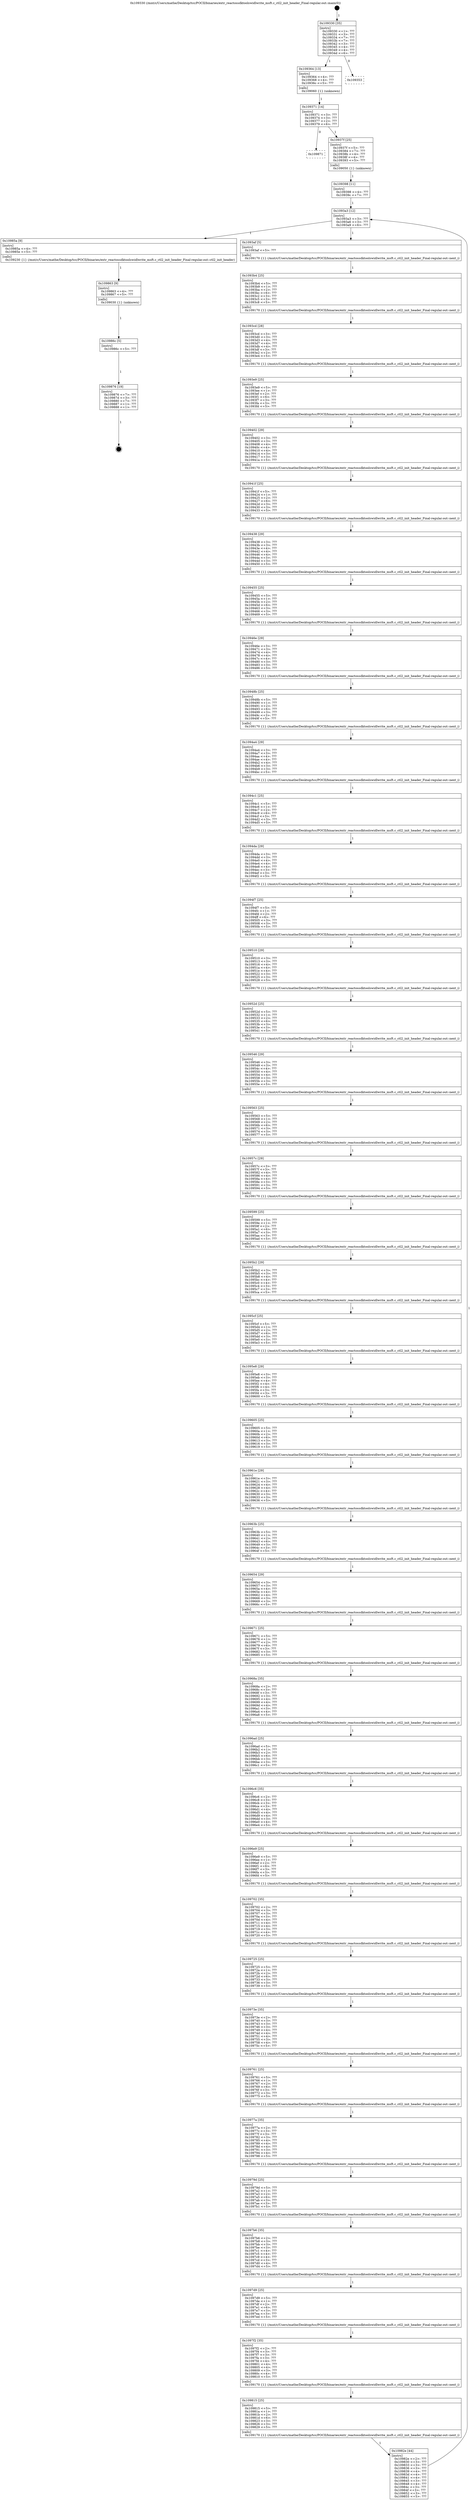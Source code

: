 digraph "0x109330" {
  label = "0x109330 (/mnt/c/Users/mathe/Desktop/tcc/POCII/binaries/extr_reactossdktoolswidlwrite_msft.c_ctl2_init_header_Final-regular.out::main(0))"
  labelloc = "t"
  node[shape=record]

  Entry [label="",width=0.3,height=0.3,shape=circle,fillcolor=black,style=filled]
  "0x109330" [label="{
     0x109330 [35]\l
     | [instrs]\l
     &nbsp;&nbsp;0x109330 \<+1\>: ???\l
     &nbsp;&nbsp;0x109331 \<+3\>: ???\l
     &nbsp;&nbsp;0x109334 \<+7\>: ???\l
     &nbsp;&nbsp;0x10933b \<+7\>: ???\l
     &nbsp;&nbsp;0x109342 \<+3\>: ???\l
     &nbsp;&nbsp;0x109345 \<+4\>: ???\l
     &nbsp;&nbsp;0x109349 \<+4\>: ???\l
     &nbsp;&nbsp;0x10934d \<+6\>: ???\l
  }"]
  "0x109364" [label="{
     0x109364 [13]\l
     | [instrs]\l
     &nbsp;&nbsp;0x109364 \<+4\>: ???\l
     &nbsp;&nbsp;0x109368 \<+4\>: ???\l
     &nbsp;&nbsp;0x10936c \<+5\>: ???\l
     | [calls]\l
     &nbsp;&nbsp;0x109060 \{1\} (unknown)\l
  }"]
  "0x109353" [label="{
     0x109353\l
  }", style=dashed]
  "0x109371" [label="{
     0x109371 [14]\l
     | [instrs]\l
     &nbsp;&nbsp;0x109371 \<+3\>: ???\l
     &nbsp;&nbsp;0x109374 \<+3\>: ???\l
     &nbsp;&nbsp;0x109377 \<+2\>: ???\l
     &nbsp;&nbsp;0x109379 \<+6\>: ???\l
  }"]
  "0x109871" [label="{
     0x109871\l
  }", style=dashed]
  "0x10937f" [label="{
     0x10937f [25]\l
     | [instrs]\l
     &nbsp;&nbsp;0x10937f \<+5\>: ???\l
     &nbsp;&nbsp;0x109384 \<+7\>: ???\l
     &nbsp;&nbsp;0x10938b \<+4\>: ???\l
     &nbsp;&nbsp;0x10938f \<+4\>: ???\l
     &nbsp;&nbsp;0x109393 \<+5\>: ???\l
     | [calls]\l
     &nbsp;&nbsp;0x109050 \{1\} (unknown)\l
  }"]
  Exit [label="",width=0.3,height=0.3,shape=circle,fillcolor=black,style=filled,peripheries=2]
  "0x1093a3" [label="{
     0x1093a3 [12]\l
     | [instrs]\l
     &nbsp;&nbsp;0x1093a3 \<+3\>: ???\l
     &nbsp;&nbsp;0x1093a6 \<+3\>: ???\l
     &nbsp;&nbsp;0x1093a9 \<+6\>: ???\l
  }"]
  "0x10985a" [label="{
     0x10985a [9]\l
     | [instrs]\l
     &nbsp;&nbsp;0x10985a \<+4\>: ???\l
     &nbsp;&nbsp;0x10985e \<+5\>: ???\l
     | [calls]\l
     &nbsp;&nbsp;0x109230 \{1\} (/mnt/c/Users/mathe/Desktop/tcc/POCII/binaries/extr_reactossdktoolswidlwrite_msft.c_ctl2_init_header_Final-regular.out::ctl2_init_header)\l
  }"]
  "0x1093af" [label="{
     0x1093af [5]\l
     | [instrs]\l
     &nbsp;&nbsp;0x1093af \<+5\>: ???\l
     | [calls]\l
     &nbsp;&nbsp;0x109170 \{1\} (/mnt/c/Users/mathe/Desktop/tcc/POCII/binaries/extr_reactossdktoolswidlwrite_msft.c_ctl2_init_header_Final-regular.out::next_i)\l
  }"]
  "0x1093b4" [label="{
     0x1093b4 [25]\l
     | [instrs]\l
     &nbsp;&nbsp;0x1093b4 \<+5\>: ???\l
     &nbsp;&nbsp;0x1093b9 \<+1\>: ???\l
     &nbsp;&nbsp;0x1093ba \<+2\>: ???\l
     &nbsp;&nbsp;0x1093bc \<+6\>: ???\l
     &nbsp;&nbsp;0x1093c2 \<+3\>: ???\l
     &nbsp;&nbsp;0x1093c5 \<+3\>: ???\l
     &nbsp;&nbsp;0x1093c8 \<+5\>: ???\l
     | [calls]\l
     &nbsp;&nbsp;0x109170 \{1\} (/mnt/c/Users/mathe/Desktop/tcc/POCII/binaries/extr_reactossdktoolswidlwrite_msft.c_ctl2_init_header_Final-regular.out::next_i)\l
  }"]
  "0x1093cd" [label="{
     0x1093cd [28]\l
     | [instrs]\l
     &nbsp;&nbsp;0x1093cd \<+3\>: ???\l
     &nbsp;&nbsp;0x1093d0 \<+3\>: ???\l
     &nbsp;&nbsp;0x1093d3 \<+4\>: ???\l
     &nbsp;&nbsp;0x1093d7 \<+4\>: ???\l
     &nbsp;&nbsp;0x1093db \<+4\>: ???\l
     &nbsp;&nbsp;0x1093df \<+3\>: ???\l
     &nbsp;&nbsp;0x1093e2 \<+2\>: ???\l
     &nbsp;&nbsp;0x1093e4 \<+5\>: ???\l
     | [calls]\l
     &nbsp;&nbsp;0x109170 \{1\} (/mnt/c/Users/mathe/Desktop/tcc/POCII/binaries/extr_reactossdktoolswidlwrite_msft.c_ctl2_init_header_Final-regular.out::next_i)\l
  }"]
  "0x1093e9" [label="{
     0x1093e9 [25]\l
     | [instrs]\l
     &nbsp;&nbsp;0x1093e9 \<+5\>: ???\l
     &nbsp;&nbsp;0x1093ee \<+1\>: ???\l
     &nbsp;&nbsp;0x1093ef \<+2\>: ???\l
     &nbsp;&nbsp;0x1093f1 \<+6\>: ???\l
     &nbsp;&nbsp;0x1093f7 \<+3\>: ???\l
     &nbsp;&nbsp;0x1093fa \<+3\>: ???\l
     &nbsp;&nbsp;0x1093fd \<+5\>: ???\l
     | [calls]\l
     &nbsp;&nbsp;0x109170 \{1\} (/mnt/c/Users/mathe/Desktop/tcc/POCII/binaries/extr_reactossdktoolswidlwrite_msft.c_ctl2_init_header_Final-regular.out::next_i)\l
  }"]
  "0x109402" [label="{
     0x109402 [29]\l
     | [instrs]\l
     &nbsp;&nbsp;0x109402 \<+3\>: ???\l
     &nbsp;&nbsp;0x109405 \<+3\>: ???\l
     &nbsp;&nbsp;0x109408 \<+4\>: ???\l
     &nbsp;&nbsp;0x10940c \<+4\>: ???\l
     &nbsp;&nbsp;0x109410 \<+4\>: ???\l
     &nbsp;&nbsp;0x109414 \<+3\>: ???\l
     &nbsp;&nbsp;0x109417 \<+3\>: ???\l
     &nbsp;&nbsp;0x10941a \<+5\>: ???\l
     | [calls]\l
     &nbsp;&nbsp;0x109170 \{1\} (/mnt/c/Users/mathe/Desktop/tcc/POCII/binaries/extr_reactossdktoolswidlwrite_msft.c_ctl2_init_header_Final-regular.out::next_i)\l
  }"]
  "0x10941f" [label="{
     0x10941f [25]\l
     | [instrs]\l
     &nbsp;&nbsp;0x10941f \<+5\>: ???\l
     &nbsp;&nbsp;0x109424 \<+1\>: ???\l
     &nbsp;&nbsp;0x109425 \<+2\>: ???\l
     &nbsp;&nbsp;0x109427 \<+6\>: ???\l
     &nbsp;&nbsp;0x10942d \<+3\>: ???\l
     &nbsp;&nbsp;0x109430 \<+3\>: ???\l
     &nbsp;&nbsp;0x109433 \<+5\>: ???\l
     | [calls]\l
     &nbsp;&nbsp;0x109170 \{1\} (/mnt/c/Users/mathe/Desktop/tcc/POCII/binaries/extr_reactossdktoolswidlwrite_msft.c_ctl2_init_header_Final-regular.out::next_i)\l
  }"]
  "0x109438" [label="{
     0x109438 [29]\l
     | [instrs]\l
     &nbsp;&nbsp;0x109438 \<+3\>: ???\l
     &nbsp;&nbsp;0x10943b \<+3\>: ???\l
     &nbsp;&nbsp;0x10943e \<+4\>: ???\l
     &nbsp;&nbsp;0x109442 \<+4\>: ???\l
     &nbsp;&nbsp;0x109446 \<+4\>: ???\l
     &nbsp;&nbsp;0x10944a \<+3\>: ???\l
     &nbsp;&nbsp;0x10944d \<+3\>: ???\l
     &nbsp;&nbsp;0x109450 \<+5\>: ???\l
     | [calls]\l
     &nbsp;&nbsp;0x109170 \{1\} (/mnt/c/Users/mathe/Desktop/tcc/POCII/binaries/extr_reactossdktoolswidlwrite_msft.c_ctl2_init_header_Final-regular.out::next_i)\l
  }"]
  "0x109455" [label="{
     0x109455 [25]\l
     | [instrs]\l
     &nbsp;&nbsp;0x109455 \<+5\>: ???\l
     &nbsp;&nbsp;0x10945a \<+1\>: ???\l
     &nbsp;&nbsp;0x10945b \<+2\>: ???\l
     &nbsp;&nbsp;0x10945d \<+6\>: ???\l
     &nbsp;&nbsp;0x109463 \<+3\>: ???\l
     &nbsp;&nbsp;0x109466 \<+3\>: ???\l
     &nbsp;&nbsp;0x109469 \<+5\>: ???\l
     | [calls]\l
     &nbsp;&nbsp;0x109170 \{1\} (/mnt/c/Users/mathe/Desktop/tcc/POCII/binaries/extr_reactossdktoolswidlwrite_msft.c_ctl2_init_header_Final-regular.out::next_i)\l
  }"]
  "0x10946e" [label="{
     0x10946e [29]\l
     | [instrs]\l
     &nbsp;&nbsp;0x10946e \<+3\>: ???\l
     &nbsp;&nbsp;0x109471 \<+3\>: ???\l
     &nbsp;&nbsp;0x109474 \<+4\>: ???\l
     &nbsp;&nbsp;0x109478 \<+4\>: ???\l
     &nbsp;&nbsp;0x10947c \<+4\>: ???\l
     &nbsp;&nbsp;0x109480 \<+3\>: ???\l
     &nbsp;&nbsp;0x109483 \<+3\>: ???\l
     &nbsp;&nbsp;0x109486 \<+5\>: ???\l
     | [calls]\l
     &nbsp;&nbsp;0x109170 \{1\} (/mnt/c/Users/mathe/Desktop/tcc/POCII/binaries/extr_reactossdktoolswidlwrite_msft.c_ctl2_init_header_Final-regular.out::next_i)\l
  }"]
  "0x10948b" [label="{
     0x10948b [25]\l
     | [instrs]\l
     &nbsp;&nbsp;0x10948b \<+5\>: ???\l
     &nbsp;&nbsp;0x109490 \<+1\>: ???\l
     &nbsp;&nbsp;0x109491 \<+2\>: ???\l
     &nbsp;&nbsp;0x109493 \<+6\>: ???\l
     &nbsp;&nbsp;0x109499 \<+3\>: ???\l
     &nbsp;&nbsp;0x10949c \<+3\>: ???\l
     &nbsp;&nbsp;0x10949f \<+5\>: ???\l
     | [calls]\l
     &nbsp;&nbsp;0x109170 \{1\} (/mnt/c/Users/mathe/Desktop/tcc/POCII/binaries/extr_reactossdktoolswidlwrite_msft.c_ctl2_init_header_Final-regular.out::next_i)\l
  }"]
  "0x1094a4" [label="{
     0x1094a4 [29]\l
     | [instrs]\l
     &nbsp;&nbsp;0x1094a4 \<+3\>: ???\l
     &nbsp;&nbsp;0x1094a7 \<+3\>: ???\l
     &nbsp;&nbsp;0x1094aa \<+4\>: ???\l
     &nbsp;&nbsp;0x1094ae \<+4\>: ???\l
     &nbsp;&nbsp;0x1094b2 \<+4\>: ???\l
     &nbsp;&nbsp;0x1094b6 \<+3\>: ???\l
     &nbsp;&nbsp;0x1094b9 \<+3\>: ???\l
     &nbsp;&nbsp;0x1094bc \<+5\>: ???\l
     | [calls]\l
     &nbsp;&nbsp;0x109170 \{1\} (/mnt/c/Users/mathe/Desktop/tcc/POCII/binaries/extr_reactossdktoolswidlwrite_msft.c_ctl2_init_header_Final-regular.out::next_i)\l
  }"]
  "0x1094c1" [label="{
     0x1094c1 [25]\l
     | [instrs]\l
     &nbsp;&nbsp;0x1094c1 \<+5\>: ???\l
     &nbsp;&nbsp;0x1094c6 \<+1\>: ???\l
     &nbsp;&nbsp;0x1094c7 \<+2\>: ???\l
     &nbsp;&nbsp;0x1094c9 \<+6\>: ???\l
     &nbsp;&nbsp;0x1094cf \<+3\>: ???\l
     &nbsp;&nbsp;0x1094d2 \<+3\>: ???\l
     &nbsp;&nbsp;0x1094d5 \<+5\>: ???\l
     | [calls]\l
     &nbsp;&nbsp;0x109170 \{1\} (/mnt/c/Users/mathe/Desktop/tcc/POCII/binaries/extr_reactossdktoolswidlwrite_msft.c_ctl2_init_header_Final-regular.out::next_i)\l
  }"]
  "0x1094da" [label="{
     0x1094da [29]\l
     | [instrs]\l
     &nbsp;&nbsp;0x1094da \<+3\>: ???\l
     &nbsp;&nbsp;0x1094dd \<+3\>: ???\l
     &nbsp;&nbsp;0x1094e0 \<+4\>: ???\l
     &nbsp;&nbsp;0x1094e4 \<+4\>: ???\l
     &nbsp;&nbsp;0x1094e8 \<+4\>: ???\l
     &nbsp;&nbsp;0x1094ec \<+3\>: ???\l
     &nbsp;&nbsp;0x1094ef \<+3\>: ???\l
     &nbsp;&nbsp;0x1094f2 \<+5\>: ???\l
     | [calls]\l
     &nbsp;&nbsp;0x109170 \{1\} (/mnt/c/Users/mathe/Desktop/tcc/POCII/binaries/extr_reactossdktoolswidlwrite_msft.c_ctl2_init_header_Final-regular.out::next_i)\l
  }"]
  "0x1094f7" [label="{
     0x1094f7 [25]\l
     | [instrs]\l
     &nbsp;&nbsp;0x1094f7 \<+5\>: ???\l
     &nbsp;&nbsp;0x1094fc \<+1\>: ???\l
     &nbsp;&nbsp;0x1094fd \<+2\>: ???\l
     &nbsp;&nbsp;0x1094ff \<+6\>: ???\l
     &nbsp;&nbsp;0x109505 \<+3\>: ???\l
     &nbsp;&nbsp;0x109508 \<+3\>: ???\l
     &nbsp;&nbsp;0x10950b \<+5\>: ???\l
     | [calls]\l
     &nbsp;&nbsp;0x109170 \{1\} (/mnt/c/Users/mathe/Desktop/tcc/POCII/binaries/extr_reactossdktoolswidlwrite_msft.c_ctl2_init_header_Final-regular.out::next_i)\l
  }"]
  "0x109510" [label="{
     0x109510 [29]\l
     | [instrs]\l
     &nbsp;&nbsp;0x109510 \<+3\>: ???\l
     &nbsp;&nbsp;0x109513 \<+3\>: ???\l
     &nbsp;&nbsp;0x109516 \<+4\>: ???\l
     &nbsp;&nbsp;0x10951a \<+4\>: ???\l
     &nbsp;&nbsp;0x10951e \<+4\>: ???\l
     &nbsp;&nbsp;0x109522 \<+3\>: ???\l
     &nbsp;&nbsp;0x109525 \<+3\>: ???\l
     &nbsp;&nbsp;0x109528 \<+5\>: ???\l
     | [calls]\l
     &nbsp;&nbsp;0x109170 \{1\} (/mnt/c/Users/mathe/Desktop/tcc/POCII/binaries/extr_reactossdktoolswidlwrite_msft.c_ctl2_init_header_Final-regular.out::next_i)\l
  }"]
  "0x10952d" [label="{
     0x10952d [25]\l
     | [instrs]\l
     &nbsp;&nbsp;0x10952d \<+5\>: ???\l
     &nbsp;&nbsp;0x109532 \<+1\>: ???\l
     &nbsp;&nbsp;0x109533 \<+2\>: ???\l
     &nbsp;&nbsp;0x109535 \<+6\>: ???\l
     &nbsp;&nbsp;0x10953b \<+3\>: ???\l
     &nbsp;&nbsp;0x10953e \<+3\>: ???\l
     &nbsp;&nbsp;0x109541 \<+5\>: ???\l
     | [calls]\l
     &nbsp;&nbsp;0x109170 \{1\} (/mnt/c/Users/mathe/Desktop/tcc/POCII/binaries/extr_reactossdktoolswidlwrite_msft.c_ctl2_init_header_Final-regular.out::next_i)\l
  }"]
  "0x109546" [label="{
     0x109546 [29]\l
     | [instrs]\l
     &nbsp;&nbsp;0x109546 \<+3\>: ???\l
     &nbsp;&nbsp;0x109549 \<+3\>: ???\l
     &nbsp;&nbsp;0x10954c \<+4\>: ???\l
     &nbsp;&nbsp;0x109550 \<+4\>: ???\l
     &nbsp;&nbsp;0x109554 \<+4\>: ???\l
     &nbsp;&nbsp;0x109558 \<+3\>: ???\l
     &nbsp;&nbsp;0x10955b \<+3\>: ???\l
     &nbsp;&nbsp;0x10955e \<+5\>: ???\l
     | [calls]\l
     &nbsp;&nbsp;0x109170 \{1\} (/mnt/c/Users/mathe/Desktop/tcc/POCII/binaries/extr_reactossdktoolswidlwrite_msft.c_ctl2_init_header_Final-regular.out::next_i)\l
  }"]
  "0x109563" [label="{
     0x109563 [25]\l
     | [instrs]\l
     &nbsp;&nbsp;0x109563 \<+5\>: ???\l
     &nbsp;&nbsp;0x109568 \<+1\>: ???\l
     &nbsp;&nbsp;0x109569 \<+2\>: ???\l
     &nbsp;&nbsp;0x10956b \<+6\>: ???\l
     &nbsp;&nbsp;0x109571 \<+3\>: ???\l
     &nbsp;&nbsp;0x109574 \<+3\>: ???\l
     &nbsp;&nbsp;0x109577 \<+5\>: ???\l
     | [calls]\l
     &nbsp;&nbsp;0x109170 \{1\} (/mnt/c/Users/mathe/Desktop/tcc/POCII/binaries/extr_reactossdktoolswidlwrite_msft.c_ctl2_init_header_Final-regular.out::next_i)\l
  }"]
  "0x10957c" [label="{
     0x10957c [29]\l
     | [instrs]\l
     &nbsp;&nbsp;0x10957c \<+3\>: ???\l
     &nbsp;&nbsp;0x10957f \<+3\>: ???\l
     &nbsp;&nbsp;0x109582 \<+4\>: ???\l
     &nbsp;&nbsp;0x109586 \<+4\>: ???\l
     &nbsp;&nbsp;0x10958a \<+4\>: ???\l
     &nbsp;&nbsp;0x10958e \<+3\>: ???\l
     &nbsp;&nbsp;0x109591 \<+3\>: ???\l
     &nbsp;&nbsp;0x109594 \<+5\>: ???\l
     | [calls]\l
     &nbsp;&nbsp;0x109170 \{1\} (/mnt/c/Users/mathe/Desktop/tcc/POCII/binaries/extr_reactossdktoolswidlwrite_msft.c_ctl2_init_header_Final-regular.out::next_i)\l
  }"]
  "0x109599" [label="{
     0x109599 [25]\l
     | [instrs]\l
     &nbsp;&nbsp;0x109599 \<+5\>: ???\l
     &nbsp;&nbsp;0x10959e \<+1\>: ???\l
     &nbsp;&nbsp;0x10959f \<+2\>: ???\l
     &nbsp;&nbsp;0x1095a1 \<+6\>: ???\l
     &nbsp;&nbsp;0x1095a7 \<+3\>: ???\l
     &nbsp;&nbsp;0x1095aa \<+3\>: ???\l
     &nbsp;&nbsp;0x1095ad \<+5\>: ???\l
     | [calls]\l
     &nbsp;&nbsp;0x109170 \{1\} (/mnt/c/Users/mathe/Desktop/tcc/POCII/binaries/extr_reactossdktoolswidlwrite_msft.c_ctl2_init_header_Final-regular.out::next_i)\l
  }"]
  "0x1095b2" [label="{
     0x1095b2 [29]\l
     | [instrs]\l
     &nbsp;&nbsp;0x1095b2 \<+3\>: ???\l
     &nbsp;&nbsp;0x1095b5 \<+3\>: ???\l
     &nbsp;&nbsp;0x1095b8 \<+4\>: ???\l
     &nbsp;&nbsp;0x1095bc \<+4\>: ???\l
     &nbsp;&nbsp;0x1095c0 \<+4\>: ???\l
     &nbsp;&nbsp;0x1095c4 \<+3\>: ???\l
     &nbsp;&nbsp;0x1095c7 \<+3\>: ???\l
     &nbsp;&nbsp;0x1095ca \<+5\>: ???\l
     | [calls]\l
     &nbsp;&nbsp;0x109170 \{1\} (/mnt/c/Users/mathe/Desktop/tcc/POCII/binaries/extr_reactossdktoolswidlwrite_msft.c_ctl2_init_header_Final-regular.out::next_i)\l
  }"]
  "0x1095cf" [label="{
     0x1095cf [25]\l
     | [instrs]\l
     &nbsp;&nbsp;0x1095cf \<+5\>: ???\l
     &nbsp;&nbsp;0x1095d4 \<+1\>: ???\l
     &nbsp;&nbsp;0x1095d5 \<+2\>: ???\l
     &nbsp;&nbsp;0x1095d7 \<+6\>: ???\l
     &nbsp;&nbsp;0x1095dd \<+3\>: ???\l
     &nbsp;&nbsp;0x1095e0 \<+3\>: ???\l
     &nbsp;&nbsp;0x1095e3 \<+5\>: ???\l
     | [calls]\l
     &nbsp;&nbsp;0x109170 \{1\} (/mnt/c/Users/mathe/Desktop/tcc/POCII/binaries/extr_reactossdktoolswidlwrite_msft.c_ctl2_init_header_Final-regular.out::next_i)\l
  }"]
  "0x1095e8" [label="{
     0x1095e8 [29]\l
     | [instrs]\l
     &nbsp;&nbsp;0x1095e8 \<+3\>: ???\l
     &nbsp;&nbsp;0x1095eb \<+3\>: ???\l
     &nbsp;&nbsp;0x1095ee \<+4\>: ???\l
     &nbsp;&nbsp;0x1095f2 \<+4\>: ???\l
     &nbsp;&nbsp;0x1095f6 \<+4\>: ???\l
     &nbsp;&nbsp;0x1095fa \<+3\>: ???\l
     &nbsp;&nbsp;0x1095fd \<+3\>: ???\l
     &nbsp;&nbsp;0x109600 \<+5\>: ???\l
     | [calls]\l
     &nbsp;&nbsp;0x109170 \{1\} (/mnt/c/Users/mathe/Desktop/tcc/POCII/binaries/extr_reactossdktoolswidlwrite_msft.c_ctl2_init_header_Final-regular.out::next_i)\l
  }"]
  "0x109605" [label="{
     0x109605 [25]\l
     | [instrs]\l
     &nbsp;&nbsp;0x109605 \<+5\>: ???\l
     &nbsp;&nbsp;0x10960a \<+1\>: ???\l
     &nbsp;&nbsp;0x10960b \<+2\>: ???\l
     &nbsp;&nbsp;0x10960d \<+6\>: ???\l
     &nbsp;&nbsp;0x109613 \<+3\>: ???\l
     &nbsp;&nbsp;0x109616 \<+3\>: ???\l
     &nbsp;&nbsp;0x109619 \<+5\>: ???\l
     | [calls]\l
     &nbsp;&nbsp;0x109170 \{1\} (/mnt/c/Users/mathe/Desktop/tcc/POCII/binaries/extr_reactossdktoolswidlwrite_msft.c_ctl2_init_header_Final-regular.out::next_i)\l
  }"]
  "0x10961e" [label="{
     0x10961e [29]\l
     | [instrs]\l
     &nbsp;&nbsp;0x10961e \<+3\>: ???\l
     &nbsp;&nbsp;0x109621 \<+3\>: ???\l
     &nbsp;&nbsp;0x109624 \<+4\>: ???\l
     &nbsp;&nbsp;0x109628 \<+4\>: ???\l
     &nbsp;&nbsp;0x10962c \<+4\>: ???\l
     &nbsp;&nbsp;0x109630 \<+3\>: ???\l
     &nbsp;&nbsp;0x109633 \<+3\>: ???\l
     &nbsp;&nbsp;0x109636 \<+5\>: ???\l
     | [calls]\l
     &nbsp;&nbsp;0x109170 \{1\} (/mnt/c/Users/mathe/Desktop/tcc/POCII/binaries/extr_reactossdktoolswidlwrite_msft.c_ctl2_init_header_Final-regular.out::next_i)\l
  }"]
  "0x10963b" [label="{
     0x10963b [25]\l
     | [instrs]\l
     &nbsp;&nbsp;0x10963b \<+5\>: ???\l
     &nbsp;&nbsp;0x109640 \<+1\>: ???\l
     &nbsp;&nbsp;0x109641 \<+2\>: ???\l
     &nbsp;&nbsp;0x109643 \<+6\>: ???\l
     &nbsp;&nbsp;0x109649 \<+3\>: ???\l
     &nbsp;&nbsp;0x10964c \<+3\>: ???\l
     &nbsp;&nbsp;0x10964f \<+5\>: ???\l
     | [calls]\l
     &nbsp;&nbsp;0x109170 \{1\} (/mnt/c/Users/mathe/Desktop/tcc/POCII/binaries/extr_reactossdktoolswidlwrite_msft.c_ctl2_init_header_Final-regular.out::next_i)\l
  }"]
  "0x109654" [label="{
     0x109654 [29]\l
     | [instrs]\l
     &nbsp;&nbsp;0x109654 \<+3\>: ???\l
     &nbsp;&nbsp;0x109657 \<+3\>: ???\l
     &nbsp;&nbsp;0x10965a \<+4\>: ???\l
     &nbsp;&nbsp;0x10965e \<+4\>: ???\l
     &nbsp;&nbsp;0x109662 \<+4\>: ???\l
     &nbsp;&nbsp;0x109666 \<+3\>: ???\l
     &nbsp;&nbsp;0x109669 \<+3\>: ???\l
     &nbsp;&nbsp;0x10966c \<+5\>: ???\l
     | [calls]\l
     &nbsp;&nbsp;0x109170 \{1\} (/mnt/c/Users/mathe/Desktop/tcc/POCII/binaries/extr_reactossdktoolswidlwrite_msft.c_ctl2_init_header_Final-regular.out::next_i)\l
  }"]
  "0x109671" [label="{
     0x109671 [25]\l
     | [instrs]\l
     &nbsp;&nbsp;0x109671 \<+5\>: ???\l
     &nbsp;&nbsp;0x109676 \<+1\>: ???\l
     &nbsp;&nbsp;0x109677 \<+2\>: ???\l
     &nbsp;&nbsp;0x109679 \<+6\>: ???\l
     &nbsp;&nbsp;0x10967f \<+3\>: ???\l
     &nbsp;&nbsp;0x109682 \<+3\>: ???\l
     &nbsp;&nbsp;0x109685 \<+5\>: ???\l
     | [calls]\l
     &nbsp;&nbsp;0x109170 \{1\} (/mnt/c/Users/mathe/Desktop/tcc/POCII/binaries/extr_reactossdktoolswidlwrite_msft.c_ctl2_init_header_Final-regular.out::next_i)\l
  }"]
  "0x10968a" [label="{
     0x10968a [35]\l
     | [instrs]\l
     &nbsp;&nbsp;0x10968a \<+2\>: ???\l
     &nbsp;&nbsp;0x10968c \<+3\>: ???\l
     &nbsp;&nbsp;0x10968f \<+3\>: ???\l
     &nbsp;&nbsp;0x109692 \<+3\>: ???\l
     &nbsp;&nbsp;0x109695 \<+4\>: ???\l
     &nbsp;&nbsp;0x109699 \<+4\>: ???\l
     &nbsp;&nbsp;0x10969d \<+4\>: ???\l
     &nbsp;&nbsp;0x1096a1 \<+3\>: ???\l
     &nbsp;&nbsp;0x1096a4 \<+4\>: ???\l
     &nbsp;&nbsp;0x1096a8 \<+5\>: ???\l
     | [calls]\l
     &nbsp;&nbsp;0x109170 \{1\} (/mnt/c/Users/mathe/Desktop/tcc/POCII/binaries/extr_reactossdktoolswidlwrite_msft.c_ctl2_init_header_Final-regular.out::next_i)\l
  }"]
  "0x1096ad" [label="{
     0x1096ad [25]\l
     | [instrs]\l
     &nbsp;&nbsp;0x1096ad \<+5\>: ???\l
     &nbsp;&nbsp;0x1096b2 \<+1\>: ???\l
     &nbsp;&nbsp;0x1096b3 \<+2\>: ???\l
     &nbsp;&nbsp;0x1096b5 \<+6\>: ???\l
     &nbsp;&nbsp;0x1096bb \<+3\>: ???\l
     &nbsp;&nbsp;0x1096be \<+3\>: ???\l
     &nbsp;&nbsp;0x1096c1 \<+5\>: ???\l
     | [calls]\l
     &nbsp;&nbsp;0x109170 \{1\} (/mnt/c/Users/mathe/Desktop/tcc/POCII/binaries/extr_reactossdktoolswidlwrite_msft.c_ctl2_init_header_Final-regular.out::next_i)\l
  }"]
  "0x1096c6" [label="{
     0x1096c6 [35]\l
     | [instrs]\l
     &nbsp;&nbsp;0x1096c6 \<+2\>: ???\l
     &nbsp;&nbsp;0x1096c8 \<+3\>: ???\l
     &nbsp;&nbsp;0x1096cb \<+3\>: ???\l
     &nbsp;&nbsp;0x1096ce \<+3\>: ???\l
     &nbsp;&nbsp;0x1096d1 \<+4\>: ???\l
     &nbsp;&nbsp;0x1096d5 \<+4\>: ???\l
     &nbsp;&nbsp;0x1096d9 \<+4\>: ???\l
     &nbsp;&nbsp;0x1096dd \<+3\>: ???\l
     &nbsp;&nbsp;0x1096e0 \<+4\>: ???\l
     &nbsp;&nbsp;0x1096e4 \<+5\>: ???\l
     | [calls]\l
     &nbsp;&nbsp;0x109170 \{1\} (/mnt/c/Users/mathe/Desktop/tcc/POCII/binaries/extr_reactossdktoolswidlwrite_msft.c_ctl2_init_header_Final-regular.out::next_i)\l
  }"]
  "0x1096e9" [label="{
     0x1096e9 [25]\l
     | [instrs]\l
     &nbsp;&nbsp;0x1096e9 \<+5\>: ???\l
     &nbsp;&nbsp;0x1096ee \<+1\>: ???\l
     &nbsp;&nbsp;0x1096ef \<+2\>: ???\l
     &nbsp;&nbsp;0x1096f1 \<+6\>: ???\l
     &nbsp;&nbsp;0x1096f7 \<+3\>: ???\l
     &nbsp;&nbsp;0x1096fa \<+3\>: ???\l
     &nbsp;&nbsp;0x1096fd \<+5\>: ???\l
     | [calls]\l
     &nbsp;&nbsp;0x109170 \{1\} (/mnt/c/Users/mathe/Desktop/tcc/POCII/binaries/extr_reactossdktoolswidlwrite_msft.c_ctl2_init_header_Final-regular.out::next_i)\l
  }"]
  "0x109702" [label="{
     0x109702 [35]\l
     | [instrs]\l
     &nbsp;&nbsp;0x109702 \<+2\>: ???\l
     &nbsp;&nbsp;0x109704 \<+3\>: ???\l
     &nbsp;&nbsp;0x109707 \<+3\>: ???\l
     &nbsp;&nbsp;0x10970a \<+3\>: ???\l
     &nbsp;&nbsp;0x10970d \<+4\>: ???\l
     &nbsp;&nbsp;0x109711 \<+4\>: ???\l
     &nbsp;&nbsp;0x109715 \<+4\>: ???\l
     &nbsp;&nbsp;0x109719 \<+3\>: ???\l
     &nbsp;&nbsp;0x10971c \<+4\>: ???\l
     &nbsp;&nbsp;0x109720 \<+5\>: ???\l
     | [calls]\l
     &nbsp;&nbsp;0x109170 \{1\} (/mnt/c/Users/mathe/Desktop/tcc/POCII/binaries/extr_reactossdktoolswidlwrite_msft.c_ctl2_init_header_Final-regular.out::next_i)\l
  }"]
  "0x109725" [label="{
     0x109725 [25]\l
     | [instrs]\l
     &nbsp;&nbsp;0x109725 \<+5\>: ???\l
     &nbsp;&nbsp;0x10972a \<+1\>: ???\l
     &nbsp;&nbsp;0x10972b \<+2\>: ???\l
     &nbsp;&nbsp;0x10972d \<+6\>: ???\l
     &nbsp;&nbsp;0x109733 \<+3\>: ???\l
     &nbsp;&nbsp;0x109736 \<+3\>: ???\l
     &nbsp;&nbsp;0x109739 \<+5\>: ???\l
     | [calls]\l
     &nbsp;&nbsp;0x109170 \{1\} (/mnt/c/Users/mathe/Desktop/tcc/POCII/binaries/extr_reactossdktoolswidlwrite_msft.c_ctl2_init_header_Final-regular.out::next_i)\l
  }"]
  "0x10973e" [label="{
     0x10973e [35]\l
     | [instrs]\l
     &nbsp;&nbsp;0x10973e \<+2\>: ???\l
     &nbsp;&nbsp;0x109740 \<+3\>: ???\l
     &nbsp;&nbsp;0x109743 \<+3\>: ???\l
     &nbsp;&nbsp;0x109746 \<+3\>: ???\l
     &nbsp;&nbsp;0x109749 \<+4\>: ???\l
     &nbsp;&nbsp;0x10974d \<+4\>: ???\l
     &nbsp;&nbsp;0x109751 \<+4\>: ???\l
     &nbsp;&nbsp;0x109755 \<+3\>: ???\l
     &nbsp;&nbsp;0x109758 \<+4\>: ???\l
     &nbsp;&nbsp;0x10975c \<+5\>: ???\l
     | [calls]\l
     &nbsp;&nbsp;0x109170 \{1\} (/mnt/c/Users/mathe/Desktop/tcc/POCII/binaries/extr_reactossdktoolswidlwrite_msft.c_ctl2_init_header_Final-regular.out::next_i)\l
  }"]
  "0x109761" [label="{
     0x109761 [25]\l
     | [instrs]\l
     &nbsp;&nbsp;0x109761 \<+5\>: ???\l
     &nbsp;&nbsp;0x109766 \<+1\>: ???\l
     &nbsp;&nbsp;0x109767 \<+2\>: ???\l
     &nbsp;&nbsp;0x109769 \<+6\>: ???\l
     &nbsp;&nbsp;0x10976f \<+3\>: ???\l
     &nbsp;&nbsp;0x109772 \<+3\>: ???\l
     &nbsp;&nbsp;0x109775 \<+5\>: ???\l
     | [calls]\l
     &nbsp;&nbsp;0x109170 \{1\} (/mnt/c/Users/mathe/Desktop/tcc/POCII/binaries/extr_reactossdktoolswidlwrite_msft.c_ctl2_init_header_Final-regular.out::next_i)\l
  }"]
  "0x10977a" [label="{
     0x10977a [35]\l
     | [instrs]\l
     &nbsp;&nbsp;0x10977a \<+2\>: ???\l
     &nbsp;&nbsp;0x10977c \<+3\>: ???\l
     &nbsp;&nbsp;0x10977f \<+3\>: ???\l
     &nbsp;&nbsp;0x109782 \<+3\>: ???\l
     &nbsp;&nbsp;0x109785 \<+4\>: ???\l
     &nbsp;&nbsp;0x109789 \<+4\>: ???\l
     &nbsp;&nbsp;0x10978d \<+4\>: ???\l
     &nbsp;&nbsp;0x109791 \<+3\>: ???\l
     &nbsp;&nbsp;0x109794 \<+4\>: ???\l
     &nbsp;&nbsp;0x109798 \<+5\>: ???\l
     | [calls]\l
     &nbsp;&nbsp;0x109170 \{1\} (/mnt/c/Users/mathe/Desktop/tcc/POCII/binaries/extr_reactossdktoolswidlwrite_msft.c_ctl2_init_header_Final-regular.out::next_i)\l
  }"]
  "0x10979d" [label="{
     0x10979d [25]\l
     | [instrs]\l
     &nbsp;&nbsp;0x10979d \<+5\>: ???\l
     &nbsp;&nbsp;0x1097a2 \<+1\>: ???\l
     &nbsp;&nbsp;0x1097a3 \<+2\>: ???\l
     &nbsp;&nbsp;0x1097a5 \<+6\>: ???\l
     &nbsp;&nbsp;0x1097ab \<+3\>: ???\l
     &nbsp;&nbsp;0x1097ae \<+3\>: ???\l
     &nbsp;&nbsp;0x1097b1 \<+5\>: ???\l
     | [calls]\l
     &nbsp;&nbsp;0x109170 \{1\} (/mnt/c/Users/mathe/Desktop/tcc/POCII/binaries/extr_reactossdktoolswidlwrite_msft.c_ctl2_init_header_Final-regular.out::next_i)\l
  }"]
  "0x1097b6" [label="{
     0x1097b6 [35]\l
     | [instrs]\l
     &nbsp;&nbsp;0x1097b6 \<+2\>: ???\l
     &nbsp;&nbsp;0x1097b8 \<+3\>: ???\l
     &nbsp;&nbsp;0x1097bb \<+3\>: ???\l
     &nbsp;&nbsp;0x1097be \<+3\>: ???\l
     &nbsp;&nbsp;0x1097c1 \<+4\>: ???\l
     &nbsp;&nbsp;0x1097c5 \<+4\>: ???\l
     &nbsp;&nbsp;0x1097c9 \<+4\>: ???\l
     &nbsp;&nbsp;0x1097cd \<+3\>: ???\l
     &nbsp;&nbsp;0x1097d0 \<+4\>: ???\l
     &nbsp;&nbsp;0x1097d4 \<+5\>: ???\l
     | [calls]\l
     &nbsp;&nbsp;0x109170 \{1\} (/mnt/c/Users/mathe/Desktop/tcc/POCII/binaries/extr_reactossdktoolswidlwrite_msft.c_ctl2_init_header_Final-regular.out::next_i)\l
  }"]
  "0x1097d9" [label="{
     0x1097d9 [25]\l
     | [instrs]\l
     &nbsp;&nbsp;0x1097d9 \<+5\>: ???\l
     &nbsp;&nbsp;0x1097de \<+1\>: ???\l
     &nbsp;&nbsp;0x1097df \<+2\>: ???\l
     &nbsp;&nbsp;0x1097e1 \<+6\>: ???\l
     &nbsp;&nbsp;0x1097e7 \<+3\>: ???\l
     &nbsp;&nbsp;0x1097ea \<+3\>: ???\l
     &nbsp;&nbsp;0x1097ed \<+5\>: ???\l
     | [calls]\l
     &nbsp;&nbsp;0x109170 \{1\} (/mnt/c/Users/mathe/Desktop/tcc/POCII/binaries/extr_reactossdktoolswidlwrite_msft.c_ctl2_init_header_Final-regular.out::next_i)\l
  }"]
  "0x1097f2" [label="{
     0x1097f2 [35]\l
     | [instrs]\l
     &nbsp;&nbsp;0x1097f2 \<+2\>: ???\l
     &nbsp;&nbsp;0x1097f4 \<+3\>: ???\l
     &nbsp;&nbsp;0x1097f7 \<+3\>: ???\l
     &nbsp;&nbsp;0x1097fa \<+3\>: ???\l
     &nbsp;&nbsp;0x1097fd \<+4\>: ???\l
     &nbsp;&nbsp;0x109801 \<+4\>: ???\l
     &nbsp;&nbsp;0x109805 \<+4\>: ???\l
     &nbsp;&nbsp;0x109809 \<+3\>: ???\l
     &nbsp;&nbsp;0x10980c \<+4\>: ???\l
     &nbsp;&nbsp;0x109810 \<+5\>: ???\l
     | [calls]\l
     &nbsp;&nbsp;0x109170 \{1\} (/mnt/c/Users/mathe/Desktop/tcc/POCII/binaries/extr_reactossdktoolswidlwrite_msft.c_ctl2_init_header_Final-regular.out::next_i)\l
  }"]
  "0x109815" [label="{
     0x109815 [25]\l
     | [instrs]\l
     &nbsp;&nbsp;0x109815 \<+5\>: ???\l
     &nbsp;&nbsp;0x10981a \<+1\>: ???\l
     &nbsp;&nbsp;0x10981b \<+2\>: ???\l
     &nbsp;&nbsp;0x10981d \<+6\>: ???\l
     &nbsp;&nbsp;0x109823 \<+3\>: ???\l
     &nbsp;&nbsp;0x109826 \<+3\>: ???\l
     &nbsp;&nbsp;0x109829 \<+5\>: ???\l
     | [calls]\l
     &nbsp;&nbsp;0x109170 \{1\} (/mnt/c/Users/mathe/Desktop/tcc/POCII/binaries/extr_reactossdktoolswidlwrite_msft.c_ctl2_init_header_Final-regular.out::next_i)\l
  }"]
  "0x10982e" [label="{
     0x10982e [44]\l
     | [instrs]\l
     &nbsp;&nbsp;0x10982e \<+2\>: ???\l
     &nbsp;&nbsp;0x109830 \<+3\>: ???\l
     &nbsp;&nbsp;0x109833 \<+3\>: ???\l
     &nbsp;&nbsp;0x109836 \<+3\>: ???\l
     &nbsp;&nbsp;0x109839 \<+4\>: ???\l
     &nbsp;&nbsp;0x10983d \<+4\>: ???\l
     &nbsp;&nbsp;0x109841 \<+4\>: ???\l
     &nbsp;&nbsp;0x109845 \<+3\>: ???\l
     &nbsp;&nbsp;0x109848 \<+4\>: ???\l
     &nbsp;&nbsp;0x10984c \<+3\>: ???\l
     &nbsp;&nbsp;0x10984f \<+3\>: ???\l
     &nbsp;&nbsp;0x109852 \<+3\>: ???\l
     &nbsp;&nbsp;0x109855 \<+5\>: ???\l
  }"]
  "0x109398" [label="{
     0x109398 [11]\l
     | [instrs]\l
     &nbsp;&nbsp;0x109398 \<+4\>: ???\l
     &nbsp;&nbsp;0x10939c \<+7\>: ???\l
  }"]
  "0x109863" [label="{
     0x109863 [9]\l
     | [instrs]\l
     &nbsp;&nbsp;0x109863 \<+4\>: ???\l
     &nbsp;&nbsp;0x109867 \<+5\>: ???\l
     | [calls]\l
     &nbsp;&nbsp;0x109030 \{1\} (unknown)\l
  }"]
  "0x10986c" [label="{
     0x10986c [5]\l
     | [instrs]\l
     &nbsp;&nbsp;0x10986c \<+5\>: ???\l
  }"]
  "0x109876" [label="{
     0x109876 [19]\l
     | [instrs]\l
     &nbsp;&nbsp;0x109876 \<+7\>: ???\l
     &nbsp;&nbsp;0x10987d \<+3\>: ???\l
     &nbsp;&nbsp;0x109880 \<+7\>: ???\l
     &nbsp;&nbsp;0x109887 \<+1\>: ???\l
     &nbsp;&nbsp;0x109888 \<+1\>: ???\l
  }"]
  Entry -> "0x109330" [label=" 1"]
  "0x109330" -> "0x109364" [label=" 1"]
  "0x109330" -> "0x109353" [label=" 0"]
  "0x109364" -> "0x109371" [label=" 1"]
  "0x109371" -> "0x109871" [label=" 0"]
  "0x109371" -> "0x10937f" [label=" 1"]
  "0x109876" -> Exit [label=" 1"]
  "0x10937f" -> "0x109398" [label=" 1"]
  "0x1093a3" -> "0x10985a" [label=" 1"]
  "0x1093a3" -> "0x1093af" [label=" 1"]
  "0x1093af" -> "0x1093b4" [label=" 1"]
  "0x1093b4" -> "0x1093cd" [label=" 1"]
  "0x1093cd" -> "0x1093e9" [label=" 1"]
  "0x1093e9" -> "0x109402" [label=" 1"]
  "0x109402" -> "0x10941f" [label=" 1"]
  "0x10941f" -> "0x109438" [label=" 1"]
  "0x109438" -> "0x109455" [label=" 1"]
  "0x109455" -> "0x10946e" [label=" 1"]
  "0x10946e" -> "0x10948b" [label=" 1"]
  "0x10948b" -> "0x1094a4" [label=" 1"]
  "0x1094a4" -> "0x1094c1" [label=" 1"]
  "0x1094c1" -> "0x1094da" [label=" 1"]
  "0x1094da" -> "0x1094f7" [label=" 1"]
  "0x1094f7" -> "0x109510" [label=" 1"]
  "0x109510" -> "0x10952d" [label=" 1"]
  "0x10952d" -> "0x109546" [label=" 1"]
  "0x109546" -> "0x109563" [label=" 1"]
  "0x109563" -> "0x10957c" [label=" 1"]
  "0x10957c" -> "0x109599" [label=" 1"]
  "0x109599" -> "0x1095b2" [label=" 1"]
  "0x1095b2" -> "0x1095cf" [label=" 1"]
  "0x1095cf" -> "0x1095e8" [label=" 1"]
  "0x1095e8" -> "0x109605" [label=" 1"]
  "0x109605" -> "0x10961e" [label=" 1"]
  "0x10961e" -> "0x10963b" [label=" 1"]
  "0x10963b" -> "0x109654" [label=" 1"]
  "0x109654" -> "0x109671" [label=" 1"]
  "0x109671" -> "0x10968a" [label=" 1"]
  "0x10968a" -> "0x1096ad" [label=" 1"]
  "0x1096ad" -> "0x1096c6" [label=" 1"]
  "0x1096c6" -> "0x1096e9" [label=" 1"]
  "0x1096e9" -> "0x109702" [label=" 1"]
  "0x109702" -> "0x109725" [label=" 1"]
  "0x109725" -> "0x10973e" [label=" 1"]
  "0x10973e" -> "0x109761" [label=" 1"]
  "0x109761" -> "0x10977a" [label=" 1"]
  "0x10977a" -> "0x10979d" [label=" 1"]
  "0x10979d" -> "0x1097b6" [label=" 1"]
  "0x1097b6" -> "0x1097d9" [label=" 1"]
  "0x1097d9" -> "0x1097f2" [label=" 1"]
  "0x1097f2" -> "0x109815" [label=" 1"]
  "0x109815" -> "0x10982e" [label=" 1"]
  "0x109398" -> "0x1093a3" [label=" 1"]
  "0x10982e" -> "0x1093a3" [label=" 1"]
  "0x10985a" -> "0x109863" [label=" 1"]
  "0x109863" -> "0x10986c" [label=" 1"]
  "0x10986c" -> "0x109876" [label=" 1"]
}
